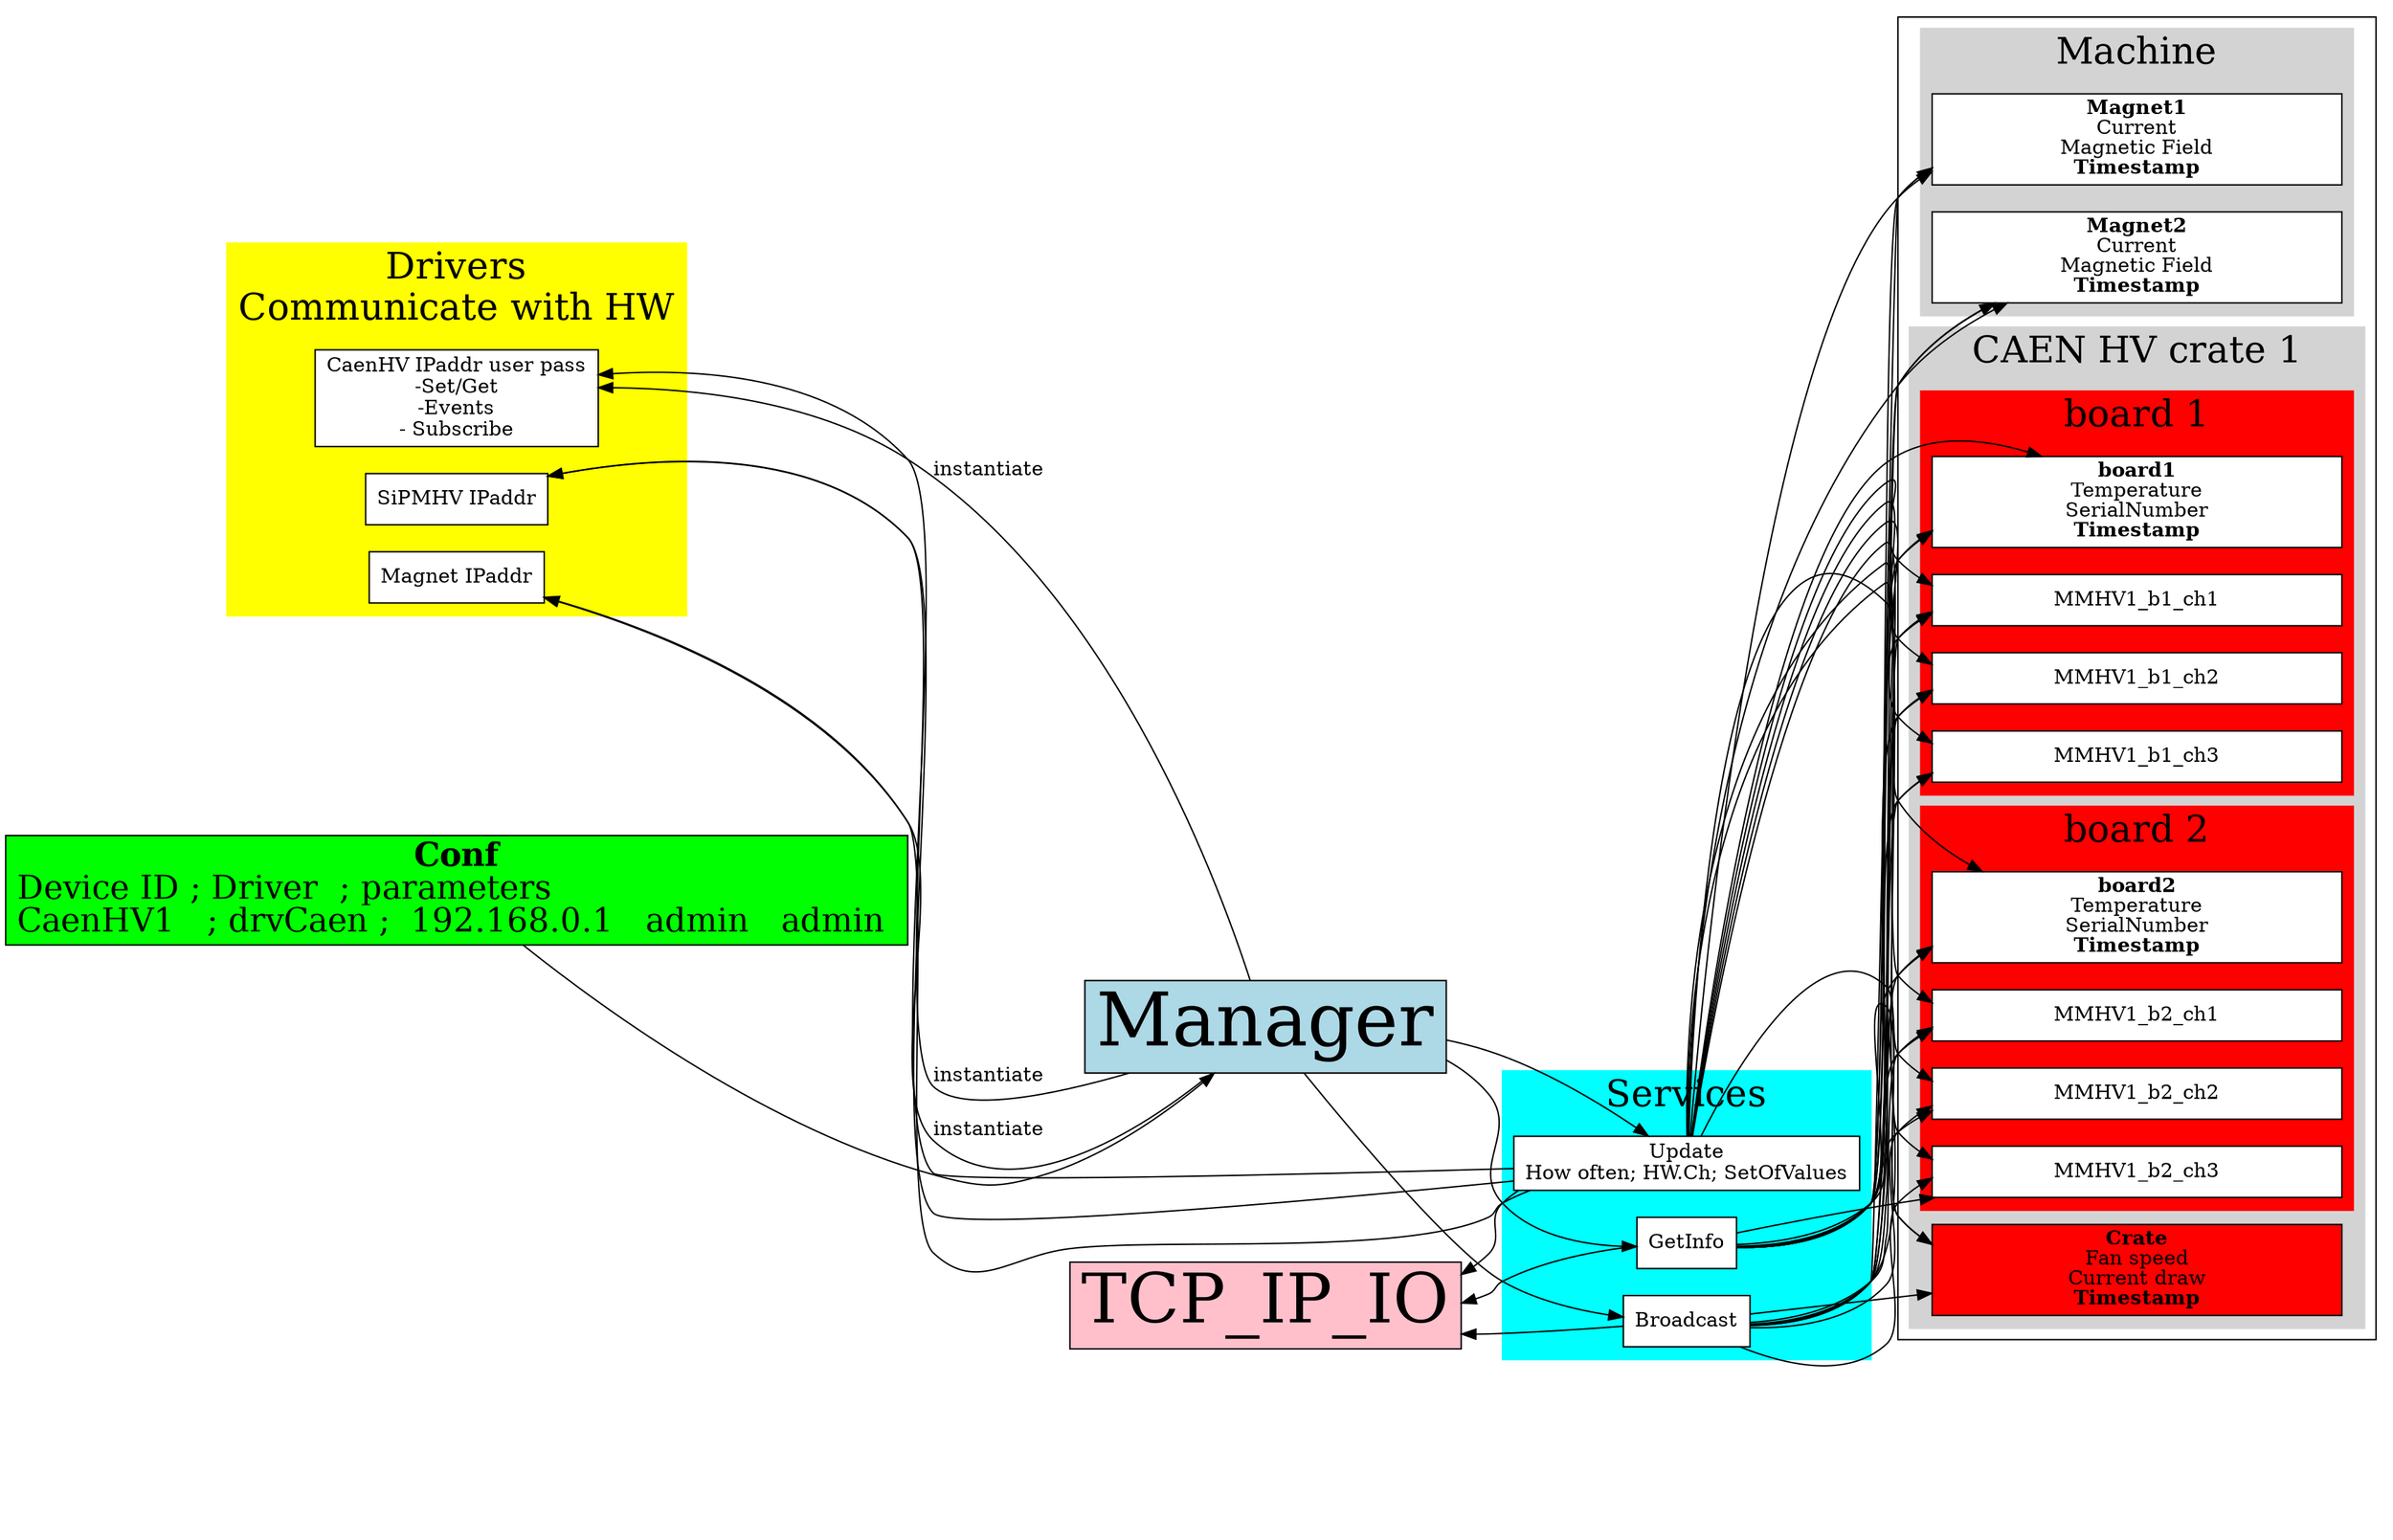#!/bin/dot -Tsvg

digraph PADME_Kernel {

  newrank=true;/*{{{*/
  //graph[rankstep=2] doesnt work....
  remincross=true;
  compound=true;
  graph [ layout=dot] //, ratio=auto, splines=true, splines=spline];
  graph [rankdir=LR];
  {
    node [shape = none];
    edge[arrowhead=none];
edge[style=invis]
node[fontcolor=invis]
    //1  ->
    2  -> 3  -> 4  -> 5  -> 6 // -> 7  // -> 8  -> 9  -> 10 -> 11 -> 12 -> 13 -> 14 -> 15 -> 16 -> 17 -> 18 -> 19 -> 20;
  }
  //graph[splines=true, splines=spline];
  //edge [splines=false, splines="",fontcolor=red, label="UU"];
  //edge[dir=both,label="edge"];
  fontsize=26;
  fontnames=svg;
  node[shape=record];/*}}}*/

edge[constraint=false]



  Manager[fontsize=52 style=filled bgcolor=lightblue fillcolor=lightblue]
  subgraph cluster_MemoryMap{
    {graph[style=filled color=lightgrey];node[style=filled,fillcolor=white];
      node[width=4];
      label="PADME SubSystems";
      label="Memory Map of the HW";
      {
        label="";
  subgraph cluster_Magnets{
    label="Machine"
    rank=same
      MM_Magnet1[label=<<b>Magnet1</b><br/>Current<br/>Magnetic Field<br/><b>Timestamp</b>>];
    MM_Magnet2[label=<<b>Magnet2</b><br/>Current<br/>Magnetic Field<br/><b>Timestamp</b>>];
  }

  subgraph cluster_MM_HVCrate1{
    label="CAEN HV crate 1"
      MMHV1_crate[bgcolor=red,fillcolor=red, label=<<b>Crate</b><br/>Fan speed<br/>Current draw<br/><b>Timestamp</b>>];
    {
      label="board 1"
        rank=same;
      graph[style=filled color=red]
        subgraph cluster_MM_HV1board1{
          MMHV1_board1[label=<<b>board1</b><br/>Temperature<br/>SerialNumber<br/><b>Timestamp</b>>];
          MMHV1_b1_ch1
            MMHV1_b1_ch2
            MMHV1_b1_ch3
        }
    }
    subgraph cluster_MM_HV1board2{
      rank=same;
      label="board 2"
        graph[style=filled color=red]
        MMHV1_board2[label=<<b>board2</b><br/>Temperature<br/>SerialNumber<br/><b>Timestamp</b>>];
      MMHV1_b2_ch1
        MMHV1_b2_ch2
        MMHV1_b2_ch3
    }


  }
      }
    }
  }


  {rank=same
    MM_Magnet1
    MM_Magnet2
    MMHV1_b1_ch2
    5
  }
  {rank=same
    MM_Magnet2
    MMHV1_b2_ch2
      MMHV1_crate
      6
  }


  subgraph cluster_drivers{
    graph[style=filled color=yellow];node[style=filled,fillcolor=white];
    rank=same
      label="Drivers\nCommunicate with HW"
      CAEN_HV[label="CaenHV IPaddr user pass\n-Set/Get\n-Events\n- Subscribe"]
      SiPM_HV[label="SiPMHV IPaddr"]
      Magnet [label="Magnet IPaddr"]
  }

  subgraph cluster_services{
    label="Services"
    graph[style=filled color=cyan];node[style=filled,fillcolor=white];
      rank=same
      Update    [label="Update\nHow often;   HW.Ch;   SetOfValues"];
    GetInfo
      Broadcast
  }
    TCP_IP_IO[fontsize=48 style=filled bgcolor=pink fillcolor=pink]

  Manager->{Update, GetInfo, Broadcast}-> TCP_IP_IO

  Manager->{ CAEN_HV, SiPM_HV, Magnet}[label="instantiate"]
    Update->{ CAEN_HV, SiPM_HV, Magnet}



  Conf[fontsize=23 style=filled bgcolor=green fillcolor=green label=<<b>Conf</b><br/>Device ID ; Driver  ; parameters<br align="left"/>CaenHV1   ; drvCaen ;  192.168.0.1   admin   admin <br align="left"/>>];
  Manager -> Conf[dir=back]




  {GetInfo,Broadcast,Update} -> {MM_Magnet1, MM_Magnet2, MMHV1_crate, MMHV1_board1, MMHV1_b1_ch1, MMHV1_b1_ch2, MMHV1_b1_ch3, MMHV1_board2, MMHV1_b2_ch1, MMHV1_b2_ch2, MMHV1_b2_ch3}
  //{ rank=same; 1 ; gauge_vacuum }
  { rank=same; 2 ; Conf;SiPM_HV }
  { rank=same; 3 ; Manager;  TCP_IP_IO}
  { rank=same; 4 ;  Update}
  //{ rank=same; 5  MMHV1_board1}
  //{ rank=same; 6  MMHV1_board2}
  //{ rank=same; 7  }
  // { rank=same; 7 ; RunControl}
  // { rank=same; 8 ; }
  // { rank=same; 9 ;}
  // { rank=same; 10; decision}
  // { rank=same; 11;    }
  // { rank=same; 12; HIControl}
  // { rank=same; 13; LogDB}
  // { rank=same; 14; }
  // { rank=same; 15; drv_IO_requestInfo}
  // { rank=same; 16; }
  //Trigger->LogDB


}



///     digraph PADME_flowchart {
///       newrank=true;/*{{{*/
///       //graph[rankstep=2] doesnt work....
///       remincross=true;
///       compound=true;
///       graph [ layout=dot] //, ratio=auto, splines=true, splines=spline];
///       graph [rankdir=LR];
///     
///       {
///         node [shape = none];
///         edge[arrowhead=none];
///         //1  ->
///         2  -> 3  -> 4  -> 5  -> 6  -> 7  -> 8  -> 9  -> 10 -> 11 -> 12 -> 13 -> 14 -> 15 -> 16 -> 17 -> 18 -> 19 -> 20;
///       }
///     
///       //graph[splines=true, splines=spline];
///       //edge [splines=false, splines="",fontcolor=red, label="UU"];
///       //edge[dir=both,label="edge"];
///       fontsize=26;
///       fontnames=svg;
///       node[shape=record];/*}}}*/
///     
///     
///     
///     
///       {//Harware units /*{{{*/
///         graph[style=filled color=lightgrey];node[style=filled,fillcolor=white];
///         subgraph cluster_gauges{
///           node[width=2];
///           label="Gauges";
///           gauge_vacuum       [label="Vacuum"];
///           gauge_ambtemp      [label="Ambient temp"];
///           gauge_ambhumid     [label="Ambient humid"];
///           gauge_ambpressure  [label="Ambient press"];
///           gauge_temp         [label="Machine temp"];
///           gauge_mag_field    [label="Magnet strength"];
///         }
///         subgraph cluster_machine_controls{
///           {
///         graph[style=filled color=white];//node[style=filled,fillcolor=white];
///           node[width=2];
///           graph[rank=same];
///           label="Machine\ncontrols";
///           machine_vacuum_pumps    [label="Vacuum pumps" ];
///           machine_cooling         [label="Chillers"     ];
///           machine_ventilation     [label="Ventilation"  ];
///           machine_linac_spectrometer
///           machine_linac_modeepem  [label="Linac mode e+/e-"];
///           machine_btf_target
///     
///         subgraph cluster_linac_pulsed_magnets{
///           label="Linac\nPulsed magnets";
///           machine_pulsed_magnets_dhstb01;
///           machine_pulsed_magnets_dhstb02;
///         }
///         subgraph cluster_btf_magnets{
///           label="BTF magnets";
///           machine_btf_magnets_quatb01;
///           machine_btf_magnets_quatb02;
///           machine_btf_magnets_quatb03;
///           machine_btf_magnets_quatb04;
///         }
///         subgraph cluster_collimators{
///           machine_collimators_slttb01;
///           machine_collimators_slttb02;
///           machine_collimators_slttb03;
///           machine_collimators_slttb04;
///         }
///         machine_wcm;
///         machine_gun_pulser[label=<<b>Gun pulser</b><br/> - width<br align="left"/> - amplitude<br align="left"/> - grid<br align="left"/>>]
///           }
///         }
///       }/*}}}*/
///     
///       {//Kernel Drivers /*{{{*/
///         node[width=2];
///         graph[style=filled color=yellow];node[style=filled,fillcolor=white];
///         {rank=same;
///           // drv_mag_field;
///           // drv_vacuum_pumps;
///           // drv_IO_requestInfo;
///         }
///         subgraph cluster_drv_gauges{
///           graph[rank=same];
///           label="Monitor\nDrivers";
///           drv_mag_field;
///           drv_pressure;
///           drv_temp;
///           drv_humid;
///         }
///         subgraph  cluster_drv_controls_machine{
///           graph[rank=same];
///           label="Machine\nControl Drivers";
///           drv_vacuum_pumps   [label="Vacuum pumps" ];
///           drv_cooling        [label="Chillers"     ];
///           drv_ventilation    [label="Ventilation"  ];
///           drv_magnet_current [label="Magnet current"];
///           drv_collimators    [label="Collimators"];
///         }
///         subgraph  cluster_drv_controls_exp{
///           graph[rank=same];
///           label="Experiment\nControl Drivers";
///           drv_HV_caen        [label="CAEN HV"];
///           drv_HV_NIM_SiPM    [label="SiPM control"];
///           drv_Mimosa         [label="Mimosa PwSup"];
///           drv_TimePix        [label="TimePix In/Out"];
///         }
///     
///     
///     
///     
///         subgraph cluster_drv_IO{
///         node[width=3.5];
///           graph[rank=same];
///           label="I/O Drivers";
///           drv_IO_requestInfo [label="Request specific value\nCheck alive"];
///           drv_IO_SetValues   [label="HW Control (Set Values)"];
///           drv_IO_broadcast   [label="HW status Broadcast"];
///         }
///       }/*}}}*/
///     
///       subgraph cluster_PwSupplies{/*{{{*/
///         graph[style=filled color=red];node[style=filled,fillcolor=white];
///         node[width=2];
///         label="Power\nSupplies";
///         rank=same;
///         HW_NIM_SiPM_Module   [label="<f0>SiPM NIM module | <f1> SiPM power supply \n Amplify analogue signals"];
///         HW_CAEN_HV [label=<CAEN HV crate<br align="right"/>>]; //Eth control
///         HW_MimosaSupp
///       }/*}}}*/
///     
///       subgraph cluster_PADME_DET{/*{{{*/
///         node[width=4];
///         label="PADME SubSystems";
///     
///         rank=same;
///     
///     
///         {graph[style=filled color=lightgrey];node[style=filled,fillcolor=white];
///           subgraph cluster_ECAL {
///             //node [style=filled]; color=blue;
///             label="ECal";
///             HW_ECAL_ch    [label="ECAL channel\nPMT channel"];
///           }
///           subgraph cluster_SAC {
///             label="SAC";
///             HW_SAC_ch    [label="SAC channel\nPMT channel"];
///           }
///           subgraph cluster_EPVeto {
///             label="EPVeto";
///             HW_EPVeto_ch  [label="EPVeto channel\nSiPM channel\nNIM module control"]
///           }
///           subgraph cluster_HEPVeto {
///             label="HEPVeto";
///             HW_HEPVeto_ch [label="HEPVeto channel\nSiPM channel"]
///           }
///           subgraph cluster_Target{
///             label="Target";
///             HW_Target_ch
///           }
///           subgraph cluster_Mimosa{
///             label="Mimosa";
///             HW_Mimosa_ch;
///           }
///           subgraph cluster_TimePix{
///             label="TimePix";
///           HW_TimePix[label=<<b>TimePix</b><br/>Should it report In/Out<br/>to Kerner or RunControl<br/>>];
///           }
///         }
///       }/*}}}*/
///     
///     
///       subgraph cluster_padme_fw{/*{{{*/
///         graph[style=filled color=lightblue];node[style=filled,fillcolor=white];
///         RunControl [label=<<b>Run Control</b><br/> - Initial config of Digitizers<br align="left"/> - Takes care of acquisition<br align="left"/> - Manages the RunDB info<br align="left"/> - Defines the trigger<br align="left"/>>];
///         label="Padme-fw";
///         { node[shape=cylinder];
///           fw_HDD_digiraw     [label="RAW\nDAQ"];
///           fw_HDD_timepixraw  [label="RAW\nTimePix"];
///           fw_HDD_rootraw     [label="RAW\nROOT"];
///         }
///         {rank=same;
///         fw_HDD_digiraw   ;
///         fw_HDD_timepixraw;
///         }
///     
///     
///     
///         { node[shape=""];
///           fw_DAQ            [label="DAQ"];
///           fw_L1             [label=<<b>Level1</b><br/> - Realigns the digitizer-raw files<br align="left"/> - Produces root-raw files<br align="left"/>>];
///           fw_OnlineMonitor  [label=<<b>Online Monitor</b><br/> <b>Provides plots for:</b><br align="left"/>   = Channel occupancy<br align="left"/>   = Time alignment<br align="left"/>   = Beam characteristics<br align="left"/>   = ???<br align="left"/>   = ???<br align="left"/>   = ???<br align="left"/>>];
///           fw_PromptAnalysis [label=<<b>Prompt Analysis</b><br/><b>Provides realtime info:</b><br align="left"/> - Channel occupacy<br align="left"/> - Time offsets<br align="left"/> - Beam characteristics<br align="left"/>>];
///           fw_ComprehensiveAnalysis[label=<<b>Comprehensive<br align="center"/>Analysis Modules</b><br/> - Multiple modules<br align="left"/>   = T0 calculation<br align="left"/>   = Gain calibration<br align="left"/>>];
///         }
///         fw_CDR [label=<<b>CDR (Central Data Recording)</b><br/><b>Transfers root-raw files to:</b><br align="left"/>1) LNF Tier2 disk<br align="left"/>2) Copy to tapes<br align="left"/>    - Bologna tapes<br align="left"/>    - LNF tapes<br align="left"/>Opt) Rome HDDs<br align="left"/>>];
///     
///     
///         {rank=same;
///           fw_CDR;
///           //fw_ComprehensiveAnalysis
///         }
///     
///         {rank=same;
///           //fw_CDR;
///           //fw_ComprehensiveAnalysis
///           fw_OnlineMonitor;
///           fw_PromptAnalysis;
///           fw_L1
///         }
///         {edge[label="HDD-I/O"];
///           fw_DAQ -> fw_HDD_digiraw;
///           fw_HDD_digiraw-> fw_L1  ;
///           fw_L1 -> fw_HDD_rootraw ;
///           fw_HDD_digiraw->fw_OnlineMonitor;
///           fw_HDD_rootraw -> { fw_CDR, fw_ComprehensiveAnalysis}
///         }
///     
///         {edge[label="???",fontcolor=red,style=dashed,color=red];
///           fw_DAQ->fw_PromptAnalysis[label="instant"];
///           fw_HDD_digiraw->fw_PromptAnalysis[label="1-30 min"];
///           {edge[control=faslse];
///             fw_OnlineMonitor->fw_PromptAnalysis[dir=both,label="These two should run\nbasicaly the same algorithm.\nThe online monitor should \nalso visualize the result"];
///           }
///         }
///     
///         fw_CDR->fw_ComprehensiveAnalysis[dir=both,constraint=true];
///     
///     
///       }/*}}}*/
///     
///     
///       subgraph cluster_PADME_DCS {/*{{{*/
///         graph[style=filled color=orange];node[style=filled,fillcolor=white];
///     
///         label="PADME DCS";
///         decision [label=<<b>Inteligence module<br/>Monitors:</b><br align="left"/>- occupancy plots<br align="left"/>- VMon IMon thrends<br align="left"/><b>Takes action:</b><br align="left"/> - Triggers notification<br align="left"/> - Restarts the run<br align="left"/> - Applies corrections to HW<br align="left"/>>];
///         logger [shape=box,label=<<b>logger</b><br/>This process listens<br/>to the broadcasts and<br/>write them in the DB<br/>>];
///         ControlServer;
///         //{rank=same;
///         //  ControlServer;
///         //  logger;
///         //}
///         subgraph cluster_HI
///         {
///           label="DCS Human Interface";
///           graph[style=filled color=pink];node[style=filled,fillcolor=white];
///           {
///             rank=same;
///             node[shape=Mcircle];
///             HIControl[label=<<b>HI Control</b><br/> - Switch on/off devices<br align="left"/> - Set parameters to dev<br align="left"/> >];
///             HILogView[label=<<b>HI LogView</b><br/> - Query the LogDB<br align="left"/> - Listens to broadcasts<br align="left"/> - www or native?<br align="left"/>>];
///           }
///           notify   [label=<<b>Notifier</b><br/> - e-mail<br align="left"/> - SMS<br align="left"/> - ELog<br align="left"/> - RSS<br align="left"/> - ???<br align="left"/>>];
///     
///           //HIRunControl;
///         }
///       }/*}}}*/
///     
///     //label=<<b>Level1</b><br/><br align="left"/><br align="left"/><br align="left"/><br align="left"/><br align="left"/><br align="left"/><br align="left"/><br align="left"/>>
///       subgraph cluster_PADME_DB {/*{{{*/
///         graph[style=filled color=cyan];node[style=filled,fillcolor=white];
///         //rank=same;
///         label="PADME DB";
///         LogDB   [label=<<b>LogDB</b><br/> - High voltages<br align="left"/> - Currents<br align="left"/> - Parameters of the Environment<br align="left"/>>];
///     
///         CfgDB   [label=<<b>CfgDB</b><br/> - Nominal parameters per DetCh<br align="left"/>SQL or TXT?<br/>Reuse LAVDB??<br/>>];
///     
///         MapDB   [label=<<b>MapDB</b><br/> - PwSupCh-DetCh<br align="left"/> - DetCh-DAQCh<br align="left"/> - all the cabling<br align="left"/>SQL or Text?<br/>>];
///     
///         RunDB   [label=<<b>RunDB</b><br/> - Trigger<br align="left"/> - Included/Excluded det<br align="left"/> - Per run conditions<br align="left"/> - ????<br align="left"/>>];
///         RunConfDB   [label=<<b>RunCondDB</b><br/> - Beam parameters<br align="left"/>>];
///     
///         GeoDB   [label=<<b>GeoDB</b><br/> - Coordinates<br align="left"/> - Serial numbers<br align="left"/> - PwSupp.Ch - Det.Ch<br align="left"/> - Det.Ch - Digi.Ch<br align="left"/>>]
///     
///         CalDB   [label=<<b>CalDB</b><br/> - Gains<br align="left"/> - Efficiencies<br align="left"/> - Light yields<br align="left"/>>];
///         //"CalDB|Callibration\ncoefficients"
///     
///         {rank=same;
///           //GeoDB;
///           //CalDB;
///         }
///     
///     
///     
///         {edge[label="???",fontcolor=red,style=dashed,color=red];
///           GeoDB->MapDB[dir=both, label="MapDB and GeoDB may be merged or\nMapDB.txt can be generated from GeoDB",constraint=false];
///           RunDB->RunConfDB[dir=both, label="These two can be single DB"];
///           //RunDB->CalDB[dir=both]; // it is not needed. they will be neede on analysis level
///         }
///     
///     
///         {edge[style=invis]
///           //RunConfDB->GeoDB->CalDB->
///           LogDB->MapDB->CfgDB;
///         }
///       }/*}}}*/
///     
///     
///       drv_Mimosa->HW_MimosaSupp->HW_Mimosa_ch->MimosaDAQ;
///       MimosaDAQ->RunControl[label="beam spot, divergence"];
///     
///       GeoDB->{fw_PromptAnalysis,fw_OnlineMonitor,fw_ComprehensiveAnalysis}
///       //{fw_PromptAnalysis,fw_OnlineMonitor,fw_ComprehensiveAnalysis}->GeoDB
///       CalDB->{fw_PromptAnalysis,fw_OnlineMonitor,fw_ComprehensiveAnalysis}[concentrate=false];
///       fw_ComprehensiveAnalysis->CalDB;
///     
///     
///     
///     
///     
///       RunControl->RunDB;
///       RunControl->RunConfDB;
///       //HIRunControl->RunControl;
///     
///       logger->LogDB;
///     
///       drv_IO_broadcast ->logger;
///     
///       HIControl-> ControlServer;
///       //ControlServer->HIControl;
///     
///       ControlServer->drv_IO_SetValues;
///       //drv_IO_SetValues->ControlServer;
///     
///       HIControl->CfgDB[dir=both];
///       drv_IO_broadcast->HILogView;
///       HILogView->LogDB;
///       HIControl->MapDB;
///     
///       {
///         //edge[style=invis]
///         fw_PromptAnalysis->decision;
///         decision->ControlServer;
///         LogDB->decision;
///         decision->RunControl;
///         Trigger->decision;
///         drv_IO_requestInfo->decision;
///       }
///       drv_IO_broadcast-> decision;
///       decision-> notify;
///     
///       RunControl;
///     
///     {edge[constraint=false]
///       RunControl->Trigger[constraint=false];
///       RunControl->HW_Digitizer;
///       RunControl->fw_DAQ[constraint=false];
///       RunControl->HW_Digitizer_TimePix[concentrate=false];
///       //Trigger->RunControl;
///     }
///     
///     
///       Trigger[label="Trigger|DAFNE\nCosmics\nPeriodic\nRandom"];
///       Trigger -> HW_Digitizer[constraint=true,label=""];
///       HW_Digitizer->Trigger  [constraint=true,label="Sync"];
///     
///     
///     
///     
///     
///     
///     
///     
///     
///       HW_ECAL_ch   ->HW_Digitizer;
///       HW_EPVeto_ch ->HW_Digitizer;
///       HW_HEPVeto_ch->HW_Digitizer;
///       HW_Target_ch ->HW_Digitizer;
///       HW_SAC_ch -> HW_Digitizer;
///     
///       HW_TimePix->HW_Digitizer_TimePix;
///     
///       drv_HV_NIM_SiPM  ->  HW_NIM_SiPM_Module  [label="Eth",dir=both];
///       HW_NIM_SiPM_Module-> HW_EPVeto_ch [label="Twisted\npair"];
///     
///       HW_Digitizer [label="Digitizers\nCAEN V1742"];
///       HW_Digitizer_TimePix[label=<<b>TimePix digitizer</b><br/>>];
///     
///     
///       drv_HV_caen  ->  HW_CAEN_HV [label="Eth",dir=both];
///       HW_CAEN_HV -> HW_ECAL_ch [label="HV cables"];
///       HW_CAEN_HV -> HW_SAC_ch [label="HV cables"];
///     
///     
///       {rank=same;HW_Digitizer,HW_Digitizer_TimePix, MimosaDAQ}
///     
///     
///     
///       drv_TimePix->HW_TimePix
///     
///     
///     
///     
///     
///         // edges
///         gauge_vacuum      ->drv_pressure;
///       gauge_ambtemp     ->drv_temp;
///       gauge_ambhumid    ->drv_humid;
///       gauge_ambpressure ->drv_pressure;
///       gauge_temp        ->drv_temp;
///       gauge_mag_field   ->drv_mag_field;
///     
///       drv_vacuum_pumps  ->machine_vacuum_pumps  ;
///       drv_cooling       ->machine_cooling       ;
///       drv_ventilation   ->machine_ventilation   ;
///     
///     
///     
///     
///     
///     
///     
///       machine_linac_spectrometer
///         machine_linac_modeepem 
///         machine_btf_target
///         drv_magnet_current->{
///           machine_pulsed_magnets_dhstb01
///             machine_pulsed_magnets_dhstb02
///             machine_btf_magnets_quatb01
///             machine_btf_magnets_quatb02
///             machine_btf_magnets_quatb03
///             machine_btf_magnets_quatb04
///         }
///       drv_collimators->{
///         machine_collimators_slttb01
///           machine_collimators_slttb02
///           machine_collimators_slttb03
///           machine_collimators_slttb04
///       }
///       machine_wcm
///         machine_gun_pulser
///     
///     
///     
///     
///     
///     
///     
///     
///     
///     
///     
///     
///     
///     
///     
///     
///     
///     
///     
///     
///     
///         HW_Digitizer -> fw_DAQ[label="CAENET2\noptics"];
///       HW_Digitizer_TimePix ->fw_HDD_timepixraw;
///     
///     
///       //{rank=same;Trigger, fw_DAQ;}
///     
///       //{ rank=same; 1 ; gauge_vacuum }
///       { rank=same; 2 ; drv_cooling}
///       { rank=same; 3 ; HW_MimosaSupp; }
///       { rank=same; 4 ; HW_EPVeto_ch, Trigger}
///       { rank=same; 5 ; HW_Digitizer}
///       { rank=same; 6 ; RunControl}
///       { rank=same; 7 ; fw_DAQ;}
///       // { rank=same; 7 ; RunControl}
///       // { rank=same; 8 ; }
///       // { rank=same; 9 ;}
///       // { rank=same; 10; decision}
///       // { rank=same; 11;    }
///       // { rank=same; 12; HIControl}
///       // { rank=same; 13; LogDB}
///       // { rank=same; 14; }
///       // { rank=same; 15; drv_IO_requestInfo}
///       // { rank=same; 16; }
///       { rank=same; 17; }
///       { rank=same; 18; }
///       { rank=same; 19; }
///       { rank=same; 20; }
///       //Trigger->LogDB
///     
///     
///     
///       label="PADME experiment data flow";
///     }
///     
///     
///     
///     
///     //HINTS:
///     //drivers ->logger[ltail=cluster_drivers];
///     //edge[style=invis]
///     //edge[constraint=false];
///     //edge[concentrate=false];
///     //label=<<b>Level1</b><br/><br align="left"/><br align="left"/><br align="left"/><br align="left"/><br align="left"/><br align="left"/><br align="left"/><br align="left"/>>
///     
